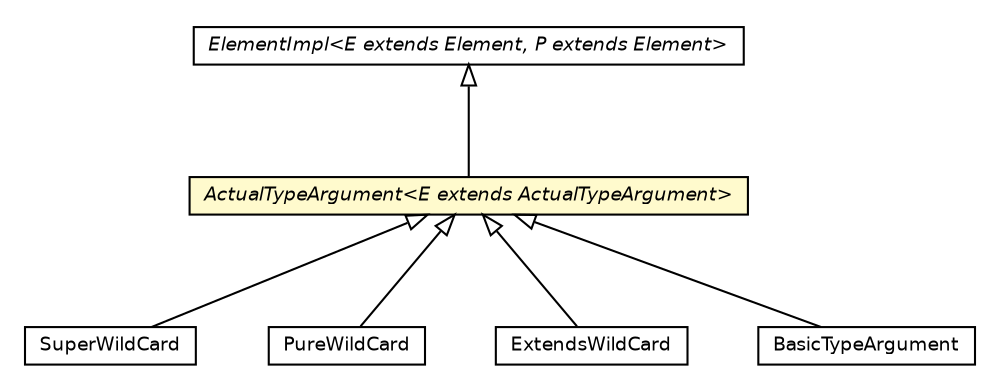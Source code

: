#!/usr/local/bin/dot
#
# Class diagram 
# Generated by UMLGraph version 5.2 (http://www.umlgraph.org/)
#

digraph G {
	edge [fontname="Helvetica",fontsize=10,labelfontname="Helvetica",labelfontsize=10];
	node [fontname="Helvetica",fontsize=10,shape=plaintext];
	nodesep=0.25;
	ranksep=0.5;
	// chameleon.core.element.ElementImpl<E extends chameleon.core.element.Element, P extends chameleon.core.element.Element>
	c30081 [label=<<table title="chameleon.core.element.ElementImpl" border="0" cellborder="1" cellspacing="0" cellpadding="2" port="p" href="../../element/ElementImpl.html">
		<tr><td><table border="0" cellspacing="0" cellpadding="1">
<tr><td align="center" balign="center"><font face="Helvetica-Oblique"> ElementImpl&lt;E extends Element, P extends Element&gt; </font></td></tr>
		</table></td></tr>
		</table>>, fontname="Helvetica", fontcolor="black", fontsize=9.0];
	// chameleon.core.type.generics.SuperWildCard
	c30210 [label=<<table title="chameleon.core.type.generics.SuperWildCard" border="0" cellborder="1" cellspacing="0" cellpadding="2" port="p" href="./SuperWildCard.html">
		<tr><td><table border="0" cellspacing="0" cellpadding="1">
<tr><td align="center" balign="center"> SuperWildCard </td></tr>
		</table></td></tr>
		</table>>, fontname="Helvetica", fontcolor="black", fontsize=9.0];
	// chameleon.core.type.generics.PureWildCard
	c30213 [label=<<table title="chameleon.core.type.generics.PureWildCard" border="0" cellborder="1" cellspacing="0" cellpadding="2" port="p" href="./PureWildCard.html">
		<tr><td><table border="0" cellspacing="0" cellpadding="1">
<tr><td align="center" balign="center"> PureWildCard </td></tr>
		</table></td></tr>
		</table>>, fontname="Helvetica", fontcolor="black", fontsize=9.0];
	// chameleon.core.type.generics.ExtendsWildCard
	c30219 [label=<<table title="chameleon.core.type.generics.ExtendsWildCard" border="0" cellborder="1" cellspacing="0" cellpadding="2" port="p" href="./ExtendsWildCard.html">
		<tr><td><table border="0" cellspacing="0" cellpadding="1">
<tr><td align="center" balign="center"> ExtendsWildCard </td></tr>
		</table></td></tr>
		</table>>, fontname="Helvetica", fontcolor="black", fontsize=9.0];
	// chameleon.core.type.generics.BasicTypeArgument
	c30222 [label=<<table title="chameleon.core.type.generics.BasicTypeArgument" border="0" cellborder="1" cellspacing="0" cellpadding="2" port="p" href="./BasicTypeArgument.html">
		<tr><td><table border="0" cellspacing="0" cellpadding="1">
<tr><td align="center" balign="center"> BasicTypeArgument </td></tr>
		</table></td></tr>
		</table>>, fontname="Helvetica", fontcolor="black", fontsize=9.0];
	// chameleon.core.type.generics.ActualTypeArgument<E extends chameleon.core.type.generics.ActualTypeArgument>
	c30223 [label=<<table title="chameleon.core.type.generics.ActualTypeArgument" border="0" cellborder="1" cellspacing="0" cellpadding="2" port="p" bgcolor="lemonChiffon" href="./ActualTypeArgument.html">
		<tr><td><table border="0" cellspacing="0" cellpadding="1">
<tr><td align="center" balign="center"><font face="Helvetica-Oblique"> ActualTypeArgument&lt;E extends ActualTypeArgument&gt; </font></td></tr>
		</table></td></tr>
		</table>>, fontname="Helvetica", fontcolor="black", fontsize=9.0];
	//chameleon.core.type.generics.SuperWildCard extends chameleon.core.type.generics.ActualTypeArgument<chameleon.core.type.generics.SuperWildCard>
	c30223:p -> c30210:p [dir=back,arrowtail=empty];
	//chameleon.core.type.generics.PureWildCard extends chameleon.core.type.generics.ActualTypeArgument<chameleon.core.type.generics.PureWildCard>
	c30223:p -> c30213:p [dir=back,arrowtail=empty];
	//chameleon.core.type.generics.ExtendsWildCard extends chameleon.core.type.generics.ActualTypeArgument<chameleon.core.type.generics.ExtendsWildCard>
	c30223:p -> c30219:p [dir=back,arrowtail=empty];
	//chameleon.core.type.generics.BasicTypeArgument extends chameleon.core.type.generics.ActualTypeArgument<chameleon.core.type.generics.BasicTypeArgument>
	c30223:p -> c30222:p [dir=back,arrowtail=empty];
	//chameleon.core.type.generics.ActualTypeArgument<E extends chameleon.core.type.generics.ActualTypeArgument> extends chameleon.core.element.ElementImpl<chameleon.core.type.generics.ActualTypeArgument, chameleon.core.type.generics.InstantiatedTypeParameter>
	c30081:p -> c30223:p [dir=back,arrowtail=empty];
}

